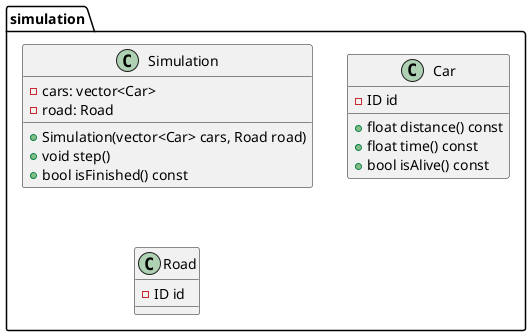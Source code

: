 @startuml
'https://plantuml.com/class-diagram

package simulation {
    class Simulation {
        -cars: vector<Car>
        -road: Road
        +Simulation(vector<Car> cars, Road road)
        +void step()
        +bool isFinished() const
    }

    class Car {
        -ID id
        +float distance() const
        +float time() const
        +bool isAlive() const
    }

    class Road {
        -ID id
    }

}
@enduml